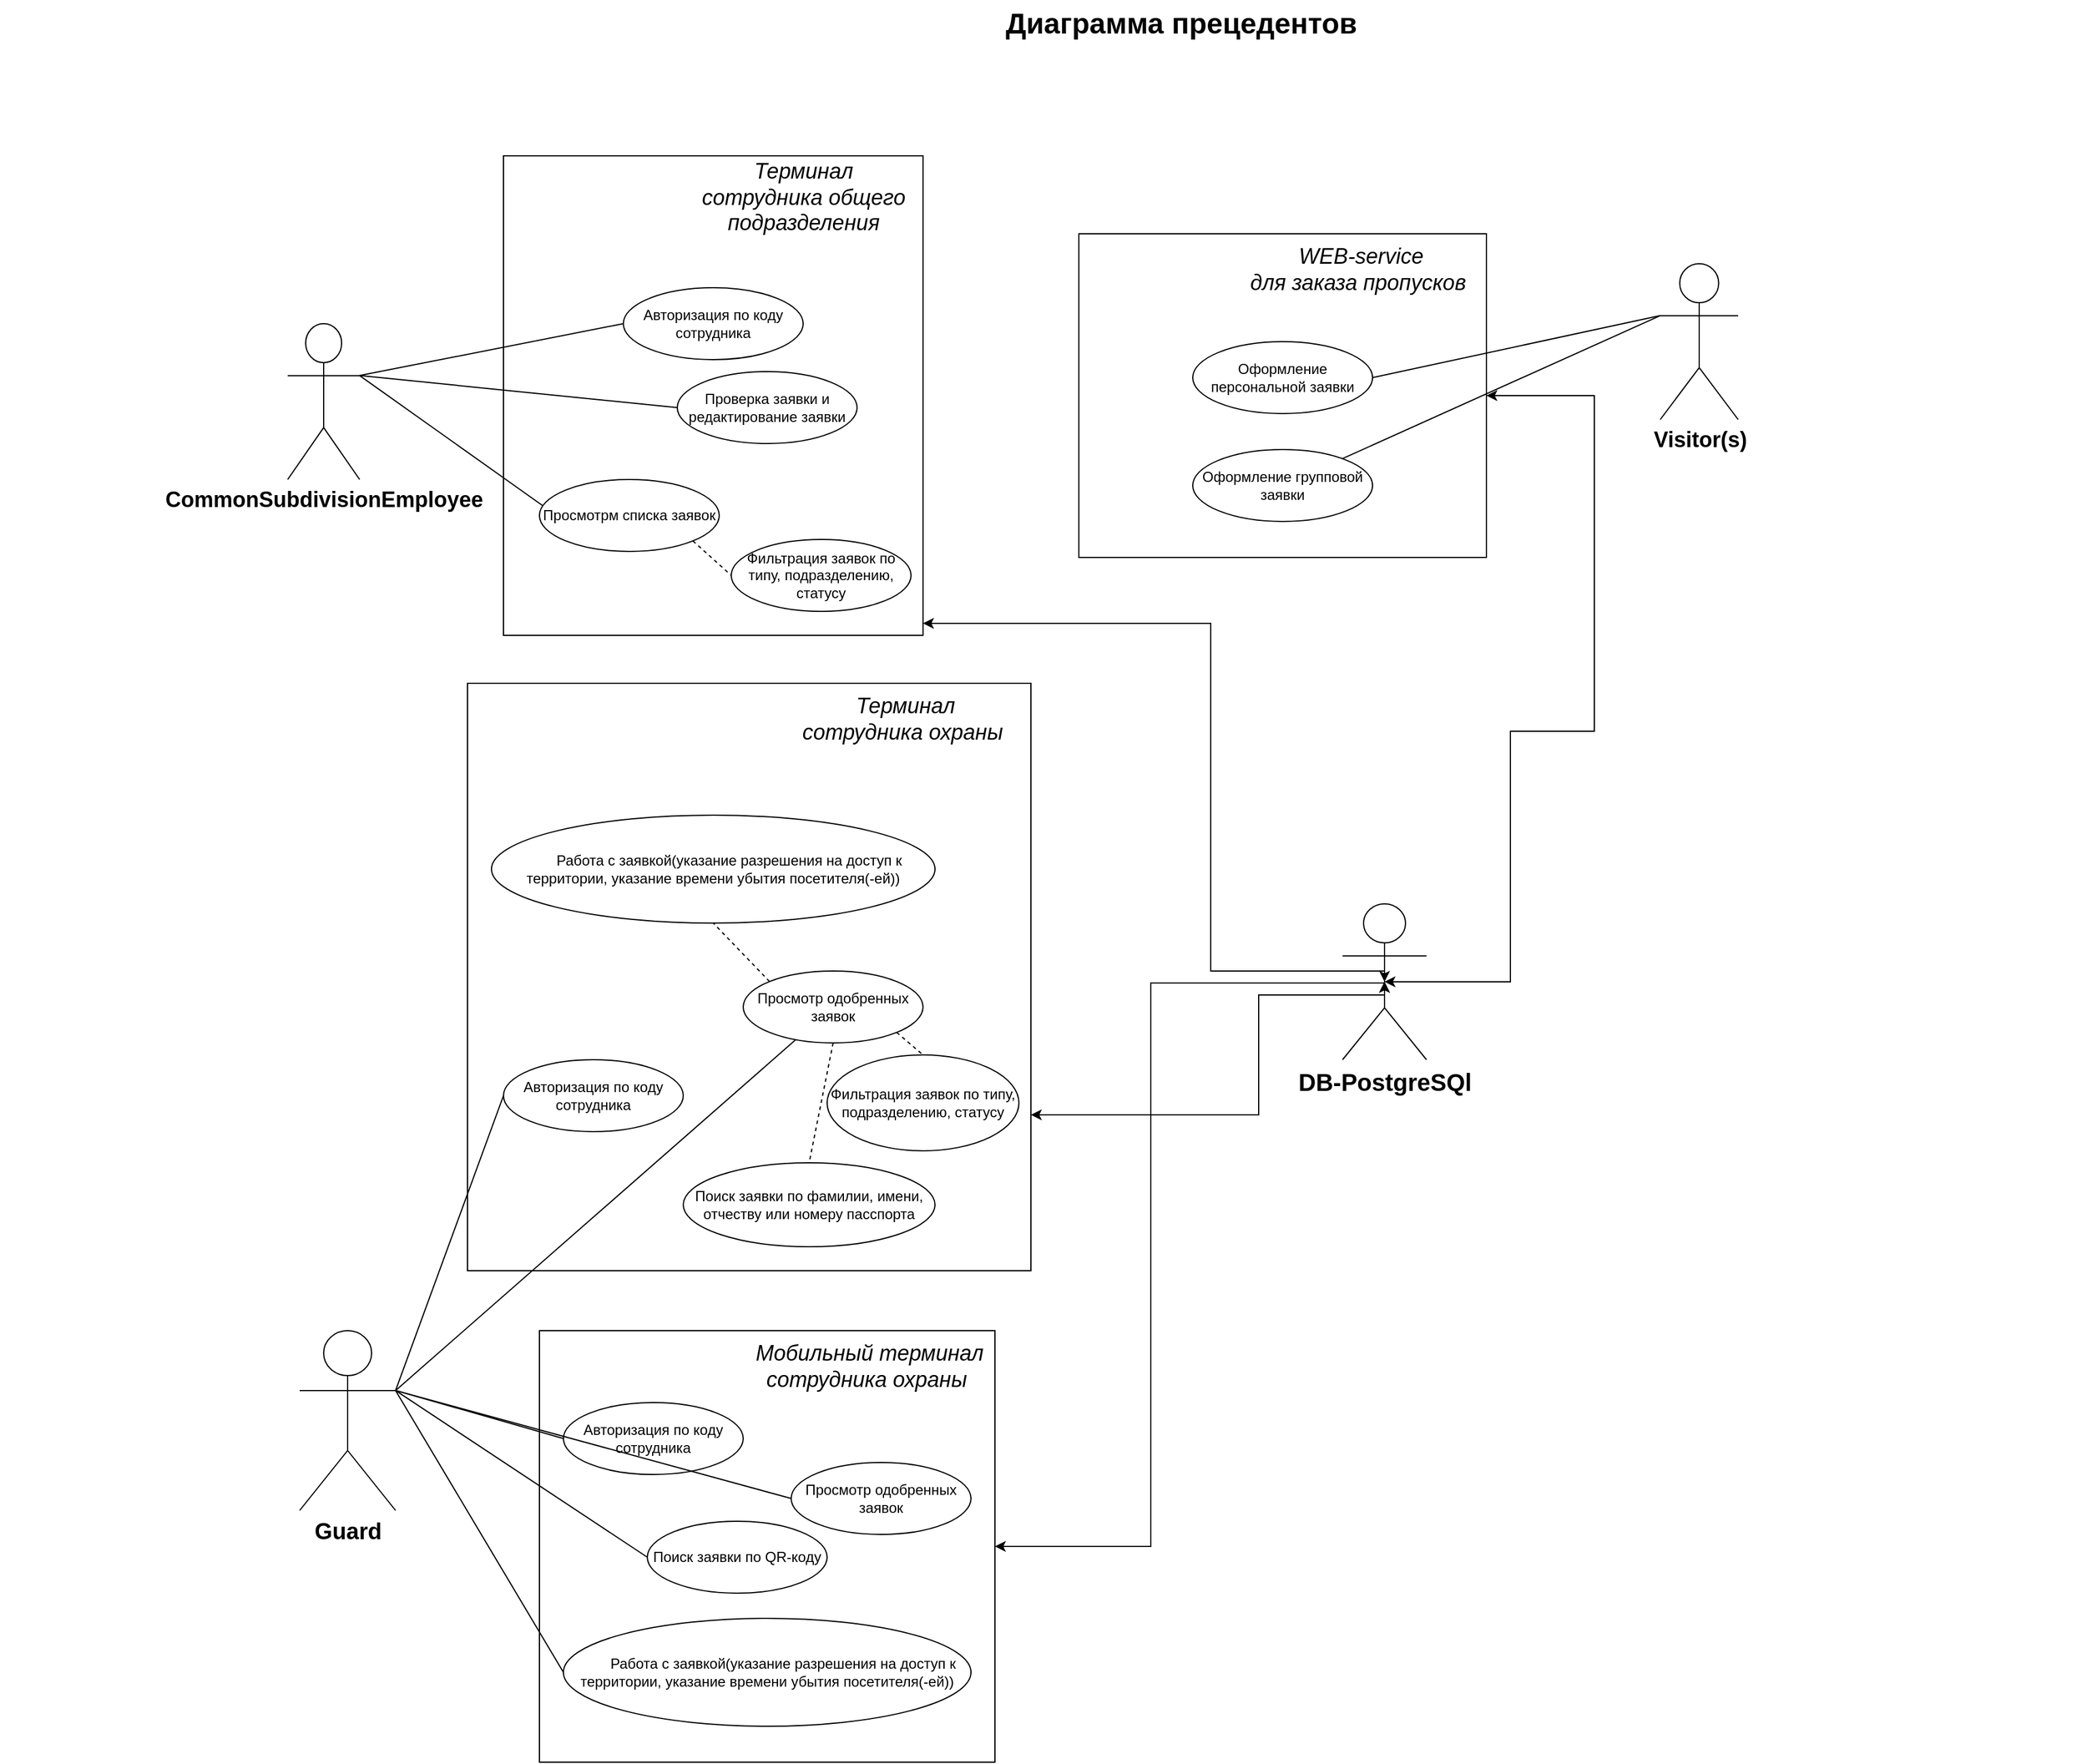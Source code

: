 <mxfile version="20.8.16" type="device"><diagram name="Page-1" id="929967ad-93f9-6ef4-fab6-5d389245f69c"><mxGraphModel dx="3802.5" dy="2443" grid="1" gridSize="10" guides="1" tooltips="1" connect="1" arrows="1" fold="1" page="1" pageScale="1.5" pageWidth="1169" pageHeight="826" background="none" math="0" shadow="0"><root><object label="" id="0"><mxCell style=";html=1;"/></object><mxCell id="1" style=";html=1;" parent="0"/><mxCell id="laTjLUHHfeADu1x02UiN-17" style="edgeStyle=orthogonalEdgeStyle;rounded=0;orthogonalLoop=1;jettySize=auto;html=1;fontSize=18;startArrow=classic;startFill=1;entryX=0.5;entryY=0.5;entryDx=0;entryDy=0;entryPerimeter=0;" edge="1" parent="1" source="laTjLUHHfeADu1x02UiN-6" target="laTjLUHHfeADu1x02UiN-1"><mxGeometry relative="1" as="geometry"><mxPoint x="820" y="740" as="targetPoint"/><Array as="points"><mxPoint x="710" y="1200"/><mxPoint x="710" y="730"/><mxPoint x="905" y="730"/></Array></mxGeometry></mxCell><mxCell id="laTjLUHHfeADu1x02UiN-6" value="" style="rounded=0;whiteSpace=wrap;html=1;" vertex="1" parent="1"><mxGeometry x="200" y="1020" width="380" height="360" as="geometry"/></mxCell><mxCell id="laTjLUHHfeADu1x02UiN-16" style="edgeStyle=orthogonalEdgeStyle;rounded=0;orthogonalLoop=1;jettySize=auto;html=1;entryX=0.5;entryY=0.5;entryDx=0;entryDy=0;entryPerimeter=0;fontSize=18;startArrow=classic;startFill=1;" edge="1" parent="1" source="laTjLUHHfeADu1x02UiN-5" target="laTjLUHHfeADu1x02UiN-1"><mxGeometry relative="1" as="geometry"><Array as="points"><mxPoint x="800" y="840"/><mxPoint x="800" y="740"/><mxPoint x="905" y="740"/></Array></mxGeometry></mxCell><mxCell id="laTjLUHHfeADu1x02UiN-5" value="" style="rounded=0;whiteSpace=wrap;html=1;" vertex="1" parent="1"><mxGeometry x="140" y="480" width="470" height="490" as="geometry"/></mxCell><mxCell id="laTjLUHHfeADu1x02UiN-15" style="edgeStyle=orthogonalEdgeStyle;rounded=0;orthogonalLoop=1;jettySize=auto;html=1;fontSize=18;startArrow=classic;startFill=1;entryX=0.5;entryY=0.5;entryDx=0;entryDy=0;entryPerimeter=0;" edge="1" parent="1" source="laTjLUHHfeADu1x02UiN-3" target="laTjLUHHfeADu1x02UiN-1"><mxGeometry relative="1" as="geometry"><mxPoint x="1020" y="600" as="targetPoint"/><Array as="points"><mxPoint x="1080" y="240"/><mxPoint x="1080" y="520"/><mxPoint x="1010" y="520"/><mxPoint x="1010" y="729"/></Array></mxGeometry></mxCell><mxCell id="laTjLUHHfeADu1x02UiN-3" value="" style="rounded=0;whiteSpace=wrap;html=1;" vertex="1" parent="1"><mxGeometry x="650" y="105" width="340" height="270" as="geometry"/></mxCell><mxCell id="laTjLUHHfeADu1x02UiN-14" style="edgeStyle=orthogonalEdgeStyle;rounded=0;orthogonalLoop=1;jettySize=auto;html=1;entryX=0.5;entryY=0.5;entryDx=0;entryDy=0;entryPerimeter=0;fontSize=18;startArrow=classic;startFill=1;" edge="1" parent="1" source="laTjLUHHfeADu1x02UiN-2" target="laTjLUHHfeADu1x02UiN-1"><mxGeometry relative="1" as="geometry"><Array as="points"><mxPoint x="760" y="430"/><mxPoint x="760" y="720"/><mxPoint x="905" y="720"/></Array></mxGeometry></mxCell><mxCell id="laTjLUHHfeADu1x02UiN-2" value="" style="rounded=0;whiteSpace=wrap;html=1;" vertex="1" parent="1"><mxGeometry x="170" y="40" width="350" height="400" as="geometry"/></mxCell><mxCell id="1672d66443f91eb5-23" value="Диаграмма прецедентов" style="text;strokeColor=none;fillColor=none;html=1;fontSize=24;fontStyle=1;verticalAlign=middle;align=center;" parent="1" vertex="1"><mxGeometry x="-20" y="-90" width="1510" height="40" as="geometry"/></mxCell><mxCell id="O9Dv7USKxQSgAdGw-1bZ-1" value="&lt;b&gt;&lt;font style=&quot;font-size: 18px;&quot;&gt;Visitor(s)&lt;/font&gt;&lt;/b&gt;" style="shape=umlActor;verticalLabelPosition=bottom;verticalAlign=top;html=1;outlineConnect=0;" parent="1" vertex="1"><mxGeometry x="1135" y="130" width="65" height="130" as="geometry"/></mxCell><mxCell id="O9Dv7USKxQSgAdGw-1bZ-5" value="&lt;font style=&quot;font-size: 18px;&quot;&gt;&lt;b&gt;CommonSubdivisionEmployee&lt;/b&gt;&lt;/font&gt;" style="shape=umlActor;verticalLabelPosition=bottom;verticalAlign=top;html=1;outlineConnect=0;" parent="1" vertex="1"><mxGeometry x="-10" y="180" width="60" height="130" as="geometry"/></mxCell><mxCell id="O9Dv7USKxQSgAdGw-1bZ-6" value="&lt;b&gt;&lt;font style=&quot;font-size: 19px;&quot;&gt;Guard&lt;/font&gt;&lt;/b&gt;" style="shape=umlActor;verticalLabelPosition=bottom;verticalAlign=top;html=1;outlineConnect=0;" parent="1" vertex="1"><mxGeometry y="1020" width="80" height="150" as="geometry"/></mxCell><mxCell id="O9Dv7USKxQSgAdGw-1bZ-8" value="Оформление персональной заявки" style="ellipse;whiteSpace=wrap;html=1;" parent="1" vertex="1"><mxGeometry x="745" y="195" width="150" height="60" as="geometry"/></mxCell><mxCell id="O9Dv7USKxQSgAdGw-1bZ-9" value="Оформление групповой заявки" style="ellipse;whiteSpace=wrap;html=1;" parent="1" vertex="1"><mxGeometry x="745" y="285" width="150" height="60" as="geometry"/></mxCell><mxCell id="O9Dv7USKxQSgAdGw-1bZ-14" value="Авторизация по коду&lt;br&gt;сотрудника" style="ellipse;whiteSpace=wrap;html=1;" parent="1" vertex="1"><mxGeometry x="270" y="150" width="150" height="60" as="geometry"/></mxCell><mxCell id="O9Dv7USKxQSgAdGw-1bZ-15" value="Проверка заявки и редактирование заявки" style="ellipse;whiteSpace=wrap;html=1;" parent="1" vertex="1"><mxGeometry x="315" y="220" width="150" height="60" as="geometry"/></mxCell><mxCell id="O9Dv7USKxQSgAdGw-1bZ-17" value="Просмотрм списка заявок" style="ellipse;whiteSpace=wrap;html=1;" parent="1" vertex="1"><mxGeometry x="200" y="310" width="150" height="60" as="geometry"/></mxCell><mxCell id="O9Dv7USKxQSgAdGw-1bZ-21" value="" style="endArrow=none;dashed=1;html=1;rounded=0;exitX=1;exitY=1;exitDx=0;exitDy=0;entryX=0;entryY=0.5;entryDx=0;entryDy=0;" parent="1" source="O9Dv7USKxQSgAdGw-1bZ-17" target="O9Dv7USKxQSgAdGw-1bZ-22" edge="1"><mxGeometry width="50" height="50" relative="1" as="geometry"><mxPoint x="-120" y="540" as="sourcePoint"/><mxPoint x="-40" y="580" as="targetPoint"/></mxGeometry></mxCell><mxCell id="O9Dv7USKxQSgAdGw-1bZ-22" value="Фильтрация заявок по типу, подразделению, статусу" style="ellipse;whiteSpace=wrap;html=1;" parent="1" vertex="1"><mxGeometry x="360" y="360" width="150" height="60" as="geometry"/></mxCell><mxCell id="O9Dv7USKxQSgAdGw-1bZ-23" value="Авторизация по коду&lt;br&gt;сотрудника" style="ellipse;whiteSpace=wrap;html=1;" parent="1" vertex="1"><mxGeometry x="170" y="794" width="150" height="60" as="geometry"/></mxCell><mxCell id="O9Dv7USKxQSgAdGw-1bZ-24" value="Просмотр одобренных заявок" style="ellipse;whiteSpace=wrap;html=1;" parent="1" vertex="1"><mxGeometry x="370" y="720" width="150" height="60" as="geometry"/></mxCell><mxCell id="O9Dv7USKxQSgAdGw-1bZ-26" value="" style="endArrow=none;dashed=1;html=1;rounded=0;exitX=1;exitY=1;exitDx=0;exitDy=0;entryX=0.5;entryY=0;entryDx=0;entryDy=0;" parent="1" source="O9Dv7USKxQSgAdGw-1bZ-24" target="O9Dv7USKxQSgAdGw-1bZ-27" edge="1"><mxGeometry width="50" height="50" relative="1" as="geometry"><mxPoint x="-571.45" y="800" as="sourcePoint"/><mxPoint x="-510" y="827.84" as="targetPoint"/></mxGeometry></mxCell><mxCell id="O9Dv7USKxQSgAdGw-1bZ-27" value="Фильтрация заявок по типу, подразделению, статусу" style="ellipse;whiteSpace=wrap;html=1;" parent="1" vertex="1"><mxGeometry x="440" y="790" width="160" height="80" as="geometry"/></mxCell><mxCell id="O9Dv7USKxQSgAdGw-1bZ-28" value="Поиск заявки по фамилии, имени, отчеству или номеру пасспорта" style="ellipse;whiteSpace=wrap;html=1;" parent="1" vertex="1"><mxGeometry x="320" y="880" width="210" height="70" as="geometry"/></mxCell><mxCell id="O9Dv7USKxQSgAdGw-1bZ-29" value="" style="endArrow=none;dashed=1;html=1;rounded=0;exitX=0.5;exitY=1;exitDx=0;exitDy=0;entryX=0.5;entryY=0;entryDx=0;entryDy=0;" parent="1" source="O9Dv7USKxQSgAdGw-1bZ-24" target="O9Dv7USKxQSgAdGw-1bZ-28" edge="1"><mxGeometry width="50" height="50" relative="1" as="geometry"><mxPoint x="-515.73" y="780" as="sourcePoint"/><mxPoint x="-454.28" y="807.84" as="targetPoint"/></mxGeometry></mxCell><mxCell id="O9Dv7USKxQSgAdGw-1bZ-32" value="" style="endArrow=none;dashed=1;html=1;rounded=0;exitX=0;exitY=0;exitDx=0;exitDy=0;labelBorderColor=none;entryX=0.5;entryY=1;entryDx=0;entryDy=0;" parent="1" source="O9Dv7USKxQSgAdGw-1bZ-24" target="O9Dv7USKxQSgAdGw-1bZ-33" edge="1"><mxGeometry width="50" height="50" relative="1" as="geometry"><mxPoint x="-540" y="820" as="sourcePoint"/><mxPoint x="-610" y="890" as="targetPoint"/></mxGeometry></mxCell><mxCell id="O9Dv7USKxQSgAdGw-1bZ-33" value="&lt;span style=&quot;white-space: pre;&quot;&gt;&#9;&lt;/span&gt;Работа с заявкой(указание разрешения на доступ к территории, указание времени убытия посетителя(-ей))" style="ellipse;whiteSpace=wrap;html=1;" parent="1" vertex="1"><mxGeometry x="160" y="590" width="370" height="90" as="geometry"/></mxCell><mxCell id="tXQllbsT2IxqHOYhqRP2-1" value="" style="endArrow=none;html=1;rounded=0;strokeColor=default;exitX=0;exitY=0.333;exitDx=0;exitDy=0;exitPerimeter=0;" parent="1" source="O9Dv7USKxQSgAdGw-1bZ-1" target="O9Dv7USKxQSgAdGw-1bZ-9" edge="1"><mxGeometry width="50" height="50" relative="1" as="geometry"><mxPoint x="-845" y="355" as="sourcePoint"/><mxPoint x="-795" y="325" as="targetPoint"/></mxGeometry></mxCell><mxCell id="tXQllbsT2IxqHOYhqRP2-2" value="" style="endArrow=none;html=1;rounded=0;strokeColor=default;entryX=1;entryY=0.5;entryDx=0;entryDy=0;exitX=0;exitY=0.333;exitDx=0;exitDy=0;exitPerimeter=0;" parent="1" source="O9Dv7USKxQSgAdGw-1bZ-1" target="O9Dv7USKxQSgAdGw-1bZ-8" edge="1"><mxGeometry width="50" height="50" relative="1" as="geometry"><mxPoint x="-845" y="355" as="sourcePoint"/><mxPoint x="-745" y="325" as="targetPoint"/></mxGeometry></mxCell><mxCell id="tXQllbsT2IxqHOYhqRP2-3" value="" style="endArrow=none;html=1;rounded=0;strokeColor=default;entryX=0;entryY=0.5;entryDx=0;entryDy=0;exitX=1;exitY=0.333;exitDx=0;exitDy=0;exitPerimeter=0;" parent="1" source="O9Dv7USKxQSgAdGw-1bZ-5" target="O9Dv7USKxQSgAdGw-1bZ-14" edge="1"><mxGeometry width="50" height="50" relative="1" as="geometry"><mxPoint x="-280" y="500" as="sourcePoint"/><mxPoint x="-162.082" y="520.004" as="targetPoint"/></mxGeometry></mxCell><mxCell id="tXQllbsT2IxqHOYhqRP2-4" value="" style="endArrow=none;html=1;rounded=0;strokeColor=default;entryX=0.02;entryY=0.367;entryDx=0;entryDy=0;entryPerimeter=0;exitX=1;exitY=0.333;exitDx=0;exitDy=0;exitPerimeter=0;" parent="1" source="O9Dv7USKxQSgAdGw-1bZ-5" target="O9Dv7USKxQSgAdGw-1bZ-17" edge="1"><mxGeometry width="50" height="50" relative="1" as="geometry"><mxPoint x="-280" y="500" as="sourcePoint"/><mxPoint x="-160" y="450" as="targetPoint"/></mxGeometry></mxCell><mxCell id="tXQllbsT2IxqHOYhqRP2-5" value="" style="endArrow=none;html=1;rounded=0;strokeColor=default;entryX=0;entryY=0.5;entryDx=0;entryDy=0;exitX=1;exitY=0.333;exitDx=0;exitDy=0;exitPerimeter=0;" parent="1" source="O9Dv7USKxQSgAdGw-1bZ-5" target="O9Dv7USKxQSgAdGw-1bZ-15" edge="1"><mxGeometry width="50" height="50" relative="1" as="geometry"><mxPoint x="-280" y="500" as="sourcePoint"/><mxPoint x="-140" y="433.58" as="targetPoint"/></mxGeometry></mxCell><mxCell id="tXQllbsT2IxqHOYhqRP2-6" value="" style="endArrow=none;html=1;rounded=0;strokeColor=default;entryX=0;entryY=0.5;entryDx=0;entryDy=0;exitX=1;exitY=0.333;exitDx=0;exitDy=0;exitPerimeter=0;" parent="1" source="O9Dv7USKxQSgAdGw-1bZ-6" target="O9Dv7USKxQSgAdGw-1bZ-23" edge="1"><mxGeometry width="50" height="50" relative="1" as="geometry"><mxPoint x="550" y="430" as="sourcePoint"/><mxPoint x="-210" y="710" as="targetPoint"/></mxGeometry></mxCell><mxCell id="tXQllbsT2IxqHOYhqRP2-7" value="" style="endArrow=none;html=1;rounded=0;strokeColor=default;exitX=1;exitY=0.333;exitDx=0;exitDy=0;exitPerimeter=0;" parent="1" source="O9Dv7USKxQSgAdGw-1bZ-6" target="O9Dv7USKxQSgAdGw-1bZ-24" edge="1"><mxGeometry width="50" height="50" relative="1" as="geometry"><mxPoint x="550" y="430" as="sourcePoint"/><mxPoint x="-628.033" y="721.213" as="targetPoint"/></mxGeometry></mxCell><mxCell id="tXQllbsT2IxqHOYhqRP2-8" value="" style="line;strokeWidth=1;fillColor=none;align=left;verticalAlign=middle;spacingTop=-1;spacingLeft=3;spacingRight=3;rotatable=0;labelPosition=right;points=[];portConstraint=eastwest;strokeColor=inherit;" parent="1" vertex="1"><mxGeometry x="-250" y="950" width="40" height="8" as="geometry"/></mxCell><mxCell id="tXQllbsT2IxqHOYhqRP2-10" value="" style="line;strokeWidth=1;fillColor=none;align=left;verticalAlign=middle;spacingTop=-1;spacingLeft=3;spacingRight=3;rotatable=0;labelPosition=right;points=[];portConstraint=eastwest;strokeColor=inherit;" parent="1" vertex="1"><mxGeometry x="70" y="820" width="130" height="8" as="geometry"/></mxCell><mxCell id="tXQllbsT2IxqHOYhqRP2-33" value="Авторизация по коду&lt;br&gt;сотрудника" style="ellipse;whiteSpace=wrap;html=1;" parent="1" vertex="1"><mxGeometry x="220" y="1080" width="150" height="60" as="geometry"/></mxCell><mxCell id="tXQllbsT2IxqHOYhqRP2-34" value="Просмотр одобренных заявок" style="ellipse;whiteSpace=wrap;html=1;" parent="1" vertex="1"><mxGeometry x="410" y="1130" width="150" height="60" as="geometry"/></mxCell><mxCell id="tXQllbsT2IxqHOYhqRP2-37" value="Поиск заявки по QR-коду" style="ellipse;whiteSpace=wrap;html=1;" parent="1" vertex="1"><mxGeometry x="290" y="1179" width="150" height="60" as="geometry"/></mxCell><mxCell id="tXQllbsT2IxqHOYhqRP2-38" value="&lt;span style=&quot;white-space: pre;&quot;&gt;&#9;&lt;/span&gt;Работа с заявкой(указание разрешения на доступ к территории, указание времени убытия посетителя(-ей))" style="ellipse;whiteSpace=wrap;html=1;" parent="1" vertex="1"><mxGeometry x="220" y="1260" width="340" height="90" as="geometry"/></mxCell><mxCell id="tXQllbsT2IxqHOYhqRP2-39" value="" style="endArrow=none;html=1;rounded=0;labelBorderColor=none;strokeColor=default;fontSize=13;exitX=1;exitY=0.333;exitDx=0;exitDy=0;exitPerimeter=0;entryX=0;entryY=0.5;entryDx=0;entryDy=0;" parent="1" source="O9Dv7USKxQSgAdGw-1bZ-6" target="tXQllbsT2IxqHOYhqRP2-33" edge="1"><mxGeometry width="50" height="50" relative="1" as="geometry"><mxPoint x="600" y="1210" as="sourcePoint"/><mxPoint x="650" y="1160" as="targetPoint"/></mxGeometry></mxCell><mxCell id="tXQllbsT2IxqHOYhqRP2-40" value="" style="endArrow=none;html=1;rounded=0;labelBorderColor=none;strokeColor=default;fontSize=13;exitX=1;exitY=0.333;exitDx=0;exitDy=0;exitPerimeter=0;entryX=0;entryY=0.5;entryDx=0;entryDy=0;" parent="1" source="O9Dv7USKxQSgAdGw-1bZ-6" target="tXQllbsT2IxqHOYhqRP2-37" edge="1"><mxGeometry width="50" height="50" relative="1" as="geometry"><mxPoint x="130" y="1080" as="sourcePoint"/><mxPoint x="220" y="1080" as="targetPoint"/></mxGeometry></mxCell><mxCell id="tXQllbsT2IxqHOYhqRP2-41" value="" style="endArrow=none;html=1;rounded=0;labelBorderColor=none;strokeColor=default;fontSize=13;exitX=1;exitY=0.333;exitDx=0;exitDy=0;exitPerimeter=0;entryX=0;entryY=0.5;entryDx=0;entryDy=0;" parent="1" source="O9Dv7USKxQSgAdGw-1bZ-6" target="tXQllbsT2IxqHOYhqRP2-34" edge="1"><mxGeometry width="50" height="50" relative="1" as="geometry"><mxPoint x="120" y="1070" as="sourcePoint"/><mxPoint x="300" y="1180" as="targetPoint"/></mxGeometry></mxCell><mxCell id="tXQllbsT2IxqHOYhqRP2-48" value="" style="endArrow=none;html=1;rounded=0;labelBorderColor=none;strokeColor=default;fontSize=13;exitX=1;exitY=0.333;exitDx=0;exitDy=0;exitPerimeter=0;entryX=0;entryY=0.5;entryDx=0;entryDy=0;" parent="1" source="O9Dv7USKxQSgAdGw-1bZ-6" target="tXQllbsT2IxqHOYhqRP2-38" edge="1"><mxGeometry width="50" height="50" relative="1" as="geometry"><mxPoint x="90" y="1140" as="sourcePoint"/><mxPoint x="300" y="1180" as="targetPoint"/></mxGeometry></mxCell><mxCell id="laTjLUHHfeADu1x02UiN-1" value="&lt;font style=&quot;font-size: 20px;&quot;&gt;&lt;b&gt;DB-PostgreSQl&lt;/b&gt;&lt;/font&gt;" style="shape=umlActor;verticalLabelPosition=bottom;verticalAlign=top;html=1;outlineConnect=0;" vertex="1" parent="1"><mxGeometry x="870" y="664" width="70" height="130" as="geometry"/></mxCell><mxCell id="laTjLUHHfeADu1x02UiN-8" value="Мобильный терминал &lt;br&gt;сотрудника охраны&amp;nbsp;" style="text;html=1;align=center;verticalAlign=middle;resizable=0;points=[];autosize=1;strokeColor=none;fillColor=none;fontSize=18;fontStyle=2" vertex="1" parent="1"><mxGeometry x="370" y="1020" width="210" height="60" as="geometry"/></mxCell><mxCell id="laTjLUHHfeADu1x02UiN-9" value="Терминал &lt;br&gt;сотрудника охраны&amp;nbsp;" style="text;html=1;align=center;verticalAlign=middle;resizable=0;points=[];autosize=1;strokeColor=none;fillColor=none;fontSize=18;fontStyle=2" vertex="1" parent="1"><mxGeometry x="405" y="480" width="200" height="60" as="geometry"/></mxCell><mxCell id="laTjLUHHfeADu1x02UiN-10" value="Терминал &lt;br&gt;сотрудника общего&lt;br&gt;подразделения" style="text;html=1;align=center;verticalAlign=middle;resizable=0;points=[];autosize=1;strokeColor=none;fillColor=none;fontSize=18;fontStyle=2" vertex="1" parent="1"><mxGeometry x="325" y="35" width="190" height="80" as="geometry"/></mxCell><mxCell id="laTjLUHHfeADu1x02UiN-11" value="WEB-service&lt;br&gt;для заказа пропусков&amp;nbsp;" style="text;html=1;align=center;verticalAlign=middle;resizable=0;points=[];autosize=1;strokeColor=none;fillColor=none;fontSize=18;fontStyle=2" vertex="1" parent="1"><mxGeometry x="780" y="105" width="210" height="60" as="geometry"/></mxCell></root></mxGraphModel></diagram></mxfile>